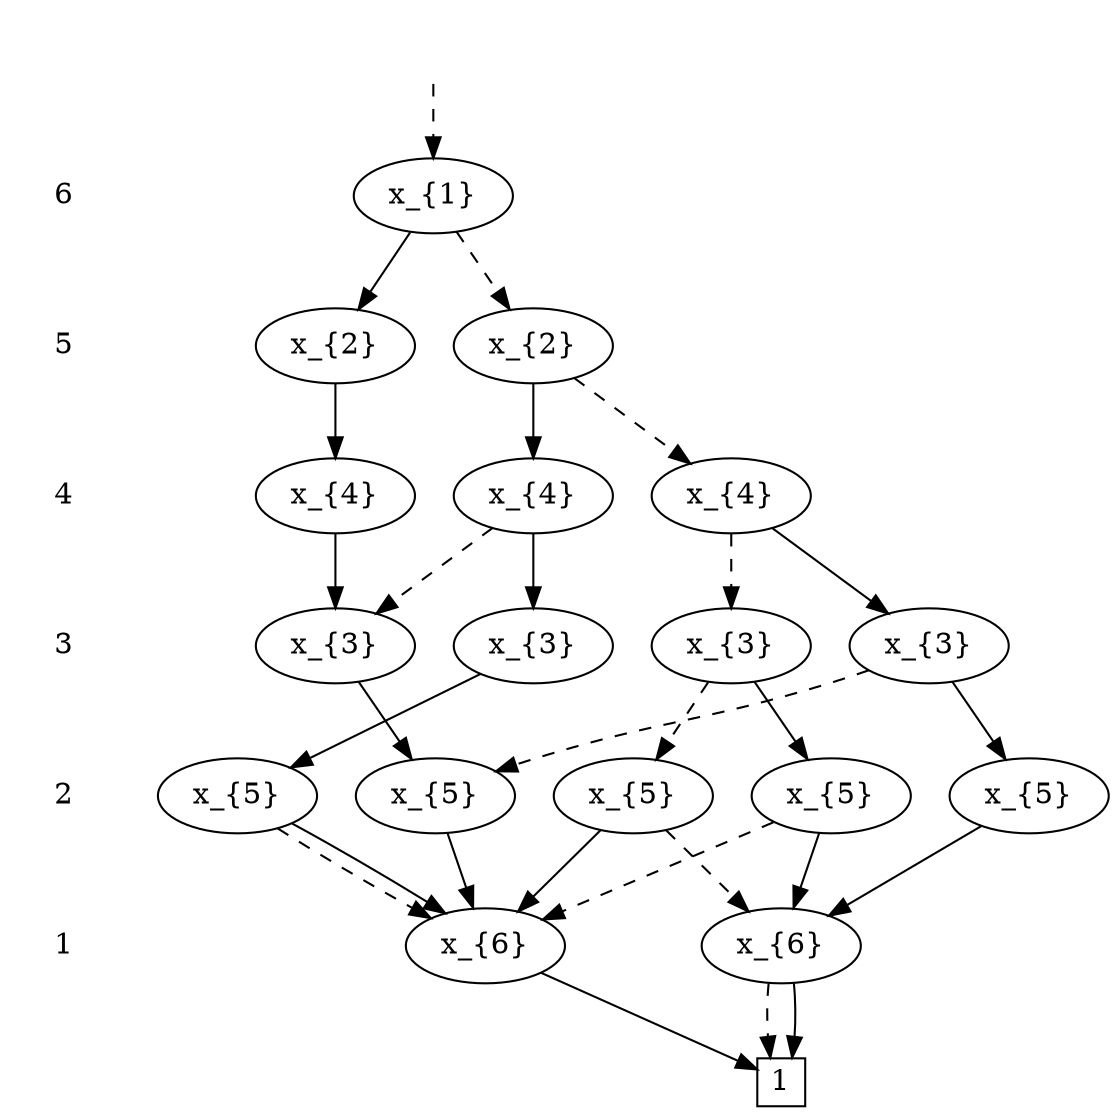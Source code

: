 digraph "DdStructure<2>" {
  6 [shape=none,label="6"];
  5 [shape=none,label="5"];
  4 [shape=none,label="4"];
  3 [shape=none,label="3"];
  2 [shape=none,label="2"];
  1 [shape=none,label="1"];
  6 -> 5 [style=invis];
  5 -> 4 [style=invis];
  4 -> 3 [style=invis];
  3 -> 2 [style=invis];
  2 -> 1 [style=invis];
  "^" [shape=none,label=""];
  "^" -> "6:0" [style=dashed];
  "6:0" [label="x_{1}"];
  "6:0" -> "5:0" [style=dashed];
  "6:0" -> "5:1" [style=solid];
  {rank=same; 6; "6:0"}
  "5:1" [label="x_{2}"];
  "5:0" [label="x_{2}"];
  "5:0" -> "4:1" [style=dashed];
  "5:0" -> "4:2" [style=solid];
  "5:1" -> "4:0" [style=solid];
  {rank=same; 5; "5:0"; "5:1"}
  "4:2" [label="x_{4}"];
  "4:1" [label="x_{4}"];
  "4:0" [label="x_{4}"];
  "4:0" -> "3:0" [style=solid];
  "4:1" -> "3:2" [style=dashed];
  "4:1" -> "3:3" [style=solid];
  "4:2" -> "3:0" [style=dashed];
  "4:2" -> "3:1" [style=solid];
  {rank=same; 4; "4:0"; "4:1"; "4:2"}
  "3:3" [label="x_{3}"];
  "3:2" [label="x_{3}"];
  "3:1" [label="x_{3}"];
  "3:0" [label="x_{3}"];
  "3:0" -> "2:0" [style=solid];
  "3:1" -> "2:4" [style=solid];
  "3:2" -> "2:2" [style=dashed];
  "3:2" -> "2:3" [style=solid];
  "3:3" -> "2:0" [style=dashed];
  "3:3" -> "2:1" [style=solid];
  {rank=same; 3; "3:0"; "3:1"; "3:2"; "3:3"}
  "2:4" [label="x_{5}"];
  "2:3" [label="x_{5}"];
  "2:2" [label="x_{5}"];
  "2:1" [label="x_{5}"];
  "2:0" [label="x_{5}"];
  "2:0" -> "1:0" [style=solid];
  "2:1" -> "1:1" [style=solid];
  "2:2" -> "1:1" [style=dashed];
  "2:2" -> "1:0" [style=solid];
  "2:3" -> "1:0" [style=dashed];
  "2:3" -> "1:1" [style=solid];
  "2:4" -> "1:0" [style=dashed];
  "2:4" -> "1:0" [style=solid];
  {rank=same; 2; "2:0"; "2:1"; "2:2"; "2:3"; "2:4"}
  "1:1" [label="x_{6}"];
  "1:0" [label="x_{6}"];
  "1:0" -> "0:2" [style=solid];
  "1:1" -> "0:2" [style=dashed];
  "1:1" -> "0:2" [style=solid];
  {rank=same; 1; "1:0"; "1:1"}
  "0:2" [shape=square,margin=0.05,width=0,label="1"];
}
